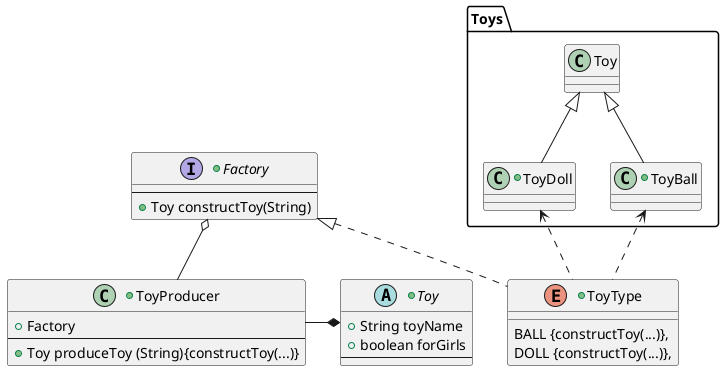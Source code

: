 @startuml

+class ToyProducer{
        +{field} Factory
    --
        +{method} Toy produceToy (String){constructToy(...)}
}

+abstract class Toy{
        +{field} String toyName
        +{field} boolean forGirls
    --
}

package Toys {
    +class ToyBall extends Toy{
    }

    +class ToyDoll extends Toy{
    }
}

+interface Factory{
    --
        +{method} Toy constructToy(String)
}

+enum ToyType implements Factory{
BALL {constructToy(...)},
DOLL {constructToy(...)},
}

ToyProducer -right-* Toy

ToyProducer -up-o Factory
ToyType .up.> ToyBall
ToyType .up.> ToyDoll

@enduml